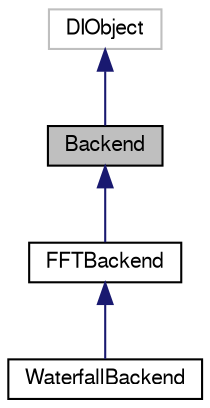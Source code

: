 digraph "Backend"
{
  edge [fontname="FreeSans",fontsize="10",labelfontname="FreeSans",labelfontsize="10"];
  node [fontname="FreeSans",fontsize="10",shape=record];
  Node1 [label="Backend",height=0.2,width=0.4,color="black", fillcolor="grey75", style="filled" fontcolor="black"];
  Node2 -> Node1 [dir="back",color="midnightblue",fontsize="10",style="solid",fontname="FreeSans"];
  Node2 [label="DIObject",height=0.2,width=0.4,color="grey75", fillcolor="white", style="filled"];
  Node1 -> Node3 [dir="back",color="midnightblue",fontsize="10",style="solid",fontname="FreeSans"];
  Node3 [label="FFTBackend",height=0.2,width=0.4,color="black", fillcolor="white", style="filled",URL="$class_f_f_t_backend.html",tooltip="Base class for backends that compute and process FFT from I/Q signal. "];
  Node3 -> Node4 [dir="back",color="midnightblue",fontsize="10",style="solid",fontname="FreeSans"];
  Node4 [label="WaterfallBackend",height=0.2,width=0.4,color="black", fillcolor="white", style="filled",URL="$class_waterfall_backend.html",tooltip="Represents a backend that calculates FFT from the input and records the result through multiple recor..."];
}
